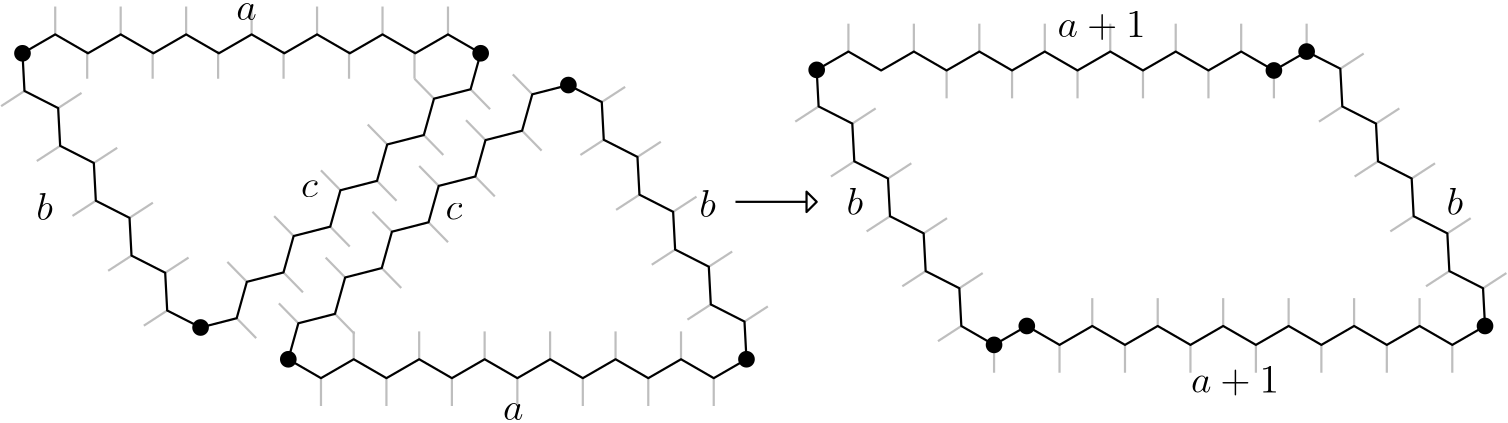 <?xml version="1.0"?>
<!DOCTYPE ipe SYSTEM "ipe.dtd">
<ipe version="70206" creator="Ipe 7.2.7">
<info created="D:20180508003208" modified="D:20180513150039"/>
<ipestyle name="basic">
<symbol name="arrow/arc(spx)">
<path stroke="sym-stroke" fill="sym-stroke" pen="sym-pen">
0 0 m
-1 0.333 l
-1 -0.333 l
h
</path>
</symbol>
<symbol name="arrow/farc(spx)">
<path stroke="sym-stroke" fill="white" pen="sym-pen">
0 0 m
-1 0.333 l
-1 -0.333 l
h
</path>
</symbol>
<symbol name="arrow/ptarc(spx)">
<path stroke="sym-stroke" fill="sym-stroke" pen="sym-pen">
0 0 m
-1 0.333 l
-0.8 0 l
-1 -0.333 l
h
</path>
</symbol>
<symbol name="arrow/fptarc(spx)">
<path stroke="sym-stroke" fill="white" pen="sym-pen">
0 0 m
-1 0.333 l
-0.8 0 l
-1 -0.333 l
h
</path>
</symbol>
<symbol name="mark/circle(sx)" transformations="translations">
<path fill="sym-stroke">
0.6 0 0 0.6 0 0 e
0.4 0 0 0.4 0 0 e
</path>
</symbol>
<symbol name="mark/disk(sx)" transformations="translations">
<path fill="sym-stroke">
0.6 0 0 0.6 0 0 e
</path>
</symbol>
<symbol name="mark/fdisk(sfx)" transformations="translations">
<group>
<path fill="sym-fill">
0.5 0 0 0.5 0 0 e
</path>
<path fill="sym-stroke" fillrule="eofill">
0.6 0 0 0.6 0 0 e
0.4 0 0 0.4 0 0 e
</path>
</group>
</symbol>
<symbol name="mark/box(sx)" transformations="translations">
<path fill="sym-stroke" fillrule="eofill">
-0.6 -0.6 m
0.6 -0.6 l
0.6 0.6 l
-0.6 0.6 l
h
-0.4 -0.4 m
0.4 -0.4 l
0.4 0.4 l
-0.4 0.4 l
h
</path>
</symbol>
<symbol name="mark/square(sx)" transformations="translations">
<path fill="sym-stroke">
-0.6 -0.6 m
0.6 -0.6 l
0.6 0.6 l
-0.6 0.6 l
h
</path>
</symbol>
<symbol name="mark/fsquare(sfx)" transformations="translations">
<group>
<path fill="sym-fill">
-0.5 -0.5 m
0.5 -0.5 l
0.5 0.5 l
-0.5 0.5 l
h
</path>
<path fill="sym-stroke" fillrule="eofill">
-0.6 -0.6 m
0.6 -0.6 l
0.6 0.6 l
-0.6 0.6 l
h
-0.4 -0.4 m
0.4 -0.4 l
0.4 0.4 l
-0.4 0.4 l
h
</path>
</group>
</symbol>
<symbol name="mark/cross(sx)" transformations="translations">
<group>
<path fill="sym-stroke">
-0.43 -0.57 m
0.57 0.43 l
0.43 0.57 l
-0.57 -0.43 l
h
</path>
<path fill="sym-stroke">
-0.43 0.57 m
0.57 -0.43 l
0.43 -0.57 l
-0.57 0.43 l
h
</path>
</group>
</symbol>
<symbol name="arrow/fnormal(spx)">
<path stroke="sym-stroke" fill="white" pen="sym-pen">
0 0 m
-1 0.333 l
-1 -0.333 l
h
</path>
</symbol>
<symbol name="arrow/pointed(spx)">
<path stroke="sym-stroke" fill="sym-stroke" pen="sym-pen">
0 0 m
-1 0.333 l
-0.8 0 l
-1 -0.333 l
h
</path>
</symbol>
<symbol name="arrow/fpointed(spx)">
<path stroke="sym-stroke" fill="white" pen="sym-pen">
0 0 m
-1 0.333 l
-0.8 0 l
-1 -0.333 l
h
</path>
</symbol>
<symbol name="arrow/linear(spx)">
<path stroke="sym-stroke" pen="sym-pen">
-1 0.333 m
0 0 l
-1 -0.333 l
</path>
</symbol>
<symbol name="arrow/fdouble(spx)">
<path stroke="sym-stroke" fill="white" pen="sym-pen">
0 0 m
-1 0.333 l
-1 -0.333 l
h
-1 0 m
-2 0.333 l
-2 -0.333 l
h
</path>
</symbol>
<symbol name="arrow/double(spx)">
<path stroke="sym-stroke" fill="sym-stroke" pen="sym-pen">
0 0 m
-1 0.333 l
-1 -0.333 l
h
-1 0 m
-2 0.333 l
-2 -0.333 l
h
</path>
</symbol>
<pen name="heavier" value="0.8"/>
<pen name="fat" value="1.2"/>
<pen name="ultrafat" value="2"/>
<symbolsize name="large" value="5"/>
<symbolsize name="small" value="2"/>
<symbolsize name="tiny" value="1.1"/>
<arrowsize name="large" value="10"/>
<arrowsize name="small" value="5"/>
<arrowsize name="tiny" value="3"/>
<color name="red" value="1 0 0"/>
<color name="green" value="0 1 0"/>
<color name="blue" value="0 0 1"/>
<color name="yellow" value="1 1 0"/>
<color name="orange" value="1 0.647 0"/>
<color name="gold" value="1 0.843 0"/>
<color name="purple" value="0.627 0.125 0.941"/>
<color name="gray" value="0.745"/>
<color name="brown" value="0.647 0.165 0.165"/>
<color name="navy" value="0 0 0.502"/>
<color name="pink" value="1 0.753 0.796"/>
<color name="seagreen" value="0.18 0.545 0.341"/>
<color name="turquoise" value="0.251 0.878 0.816"/>
<color name="violet" value="0.933 0.51 0.933"/>
<color name="darkblue" value="0 0 0.545"/>
<color name="darkcyan" value="0 0.545 0.545"/>
<color name="darkgray" value="0.663"/>
<color name="darkgreen" value="0 0.392 0"/>
<color name="darkmagenta" value="0.545 0 0.545"/>
<color name="darkorange" value="1 0.549 0"/>
<color name="darkred" value="0.545 0 0"/>
<color name="lightblue" value="0.678 0.847 0.902"/>
<color name="lightcyan" value="0.878 1 1"/>
<color name="lightgray" value="0.827"/>
<color name="lightgreen" value="0.565 0.933 0.565"/>
<color name="lightyellow" value="1 1 0.878"/>
<dashstyle name="dashed" value="[4] 0"/>
<dashstyle name="dotted" value="[1 3] 0"/>
<dashstyle name="dash dotted" value="[4 2 1 2] 0"/>
<dashstyle name="dash dot dotted" value="[4 2 1 2 1 2] 0"/>
<textsize name="large" value="\large"/>
<textsize name="Large" value="\Large"/>
<textsize name="LARGE" value="\LARGE"/>
<textsize name="huge" value="\huge"/>
<textsize name="Huge" value="\Huge"/>
<textsize name="small" value="\small"/>
<textsize name="footnote" value="\footnotesize"/>
<textsize name="tiny" value="\tiny"/>
<textstyle name="center" begin="\begin{center}" end="\end{center}"/>
<textstyle name="itemize" begin="\begin{itemize}" end="\end{itemize}"/>
<textstyle name="item" begin="\begin{itemize}\item{}" end="\end{itemize}"/>
<gridsize name="4 pts" value="4"/>
<gridsize name="8 pts (~3 mm)" value="8"/>
<gridsize name="16 pts (~6 mm)" value="16"/>
<gridsize name="32 pts (~12 mm)" value="32"/>
<gridsize name="10 pts (~3.5 mm)" value="10"/>
<gridsize name="20 pts (~7 mm)" value="20"/>
<gridsize name="14 pts (~5 mm)" value="14"/>
<gridsize name="28 pts (~10 mm)" value="28"/>
<gridsize name="56 pts (~20 mm)" value="56"/>
<anglesize name="90 deg" value="90"/>
<anglesize name="60 deg" value="60"/>
<anglesize name="45 deg" value="45"/>
<anglesize name="30 deg" value="30"/>
<anglesize name="22.5 deg" value="22.5"/>
<opacity name="10%" value="0.1"/>
<opacity name="30%" value="0.3"/>
<opacity name="50%" value="0.5"/>
<opacity name="75%" value="0.75"/>
<tiling name="falling" angle="-60" step="4" width="1"/>
<tiling name="rising" angle="30" step="4" width="1"/>
</ipestyle>
<page>
<layer name="alpha"/>
<view layers="alpha" active="alpha"/>
<group layer="alpha">
<group matrix="1 0 -0 1 204.546 7.62733">
<path matrix="0.96344 0.267923 -0.267923 0.96344 153.855 -24.9656" stroke="gray" pen="heavier">
102.431 588.986 m
112 592 l
</path>
<path matrix="0.96344 0.267923 -0.267923 0.96344 141.012 -5.20771" stroke="gray" pen="heavier">
102.431 588.986 m
112 592 l
</path>
<path matrix="0.96344 0.267923 -0.267923 0.96344 128.167 14.5506" stroke="gray" pen="heavier">
102.431 588.986 m
112 592 l
</path>
<path matrix="0.96344 0.267923 -0.267923 0.96344 115.323 34.3088" stroke="gray" pen="heavier">
102.431 588.986 m
112 592 l
</path>
<path matrix="0.96344 0.267923 -0.267923 0.96344 102.479 54.0678" stroke="gray" pen="heavier">
102.431 588.986 m
112 592 l
</path>
</group>
<group matrix="1 0 0 1 176.316 -10.7231">
<path matrix="0.96344 0.267923 -0.267923 0.96344 161.547 -5.91066" stroke="gray" pen="heavier">
102.431 588.986 m
112 592 l
</path>
<path matrix="0.96344 0.267923 -0.267923 0.96344 148.704 13.8472" stroke="gray" pen="heavier">
102.431 588.986 m
112 592 l
</path>
<path matrix="0.96344 0.267923 -0.267923 0.96344 135.859 33.6055" stroke="gray" pen="heavier">
102.431 588.986 m
112 592 l
</path>
<path matrix="0.96344 0.267923 -0.267923 0.96344 123.015 53.3637" stroke="gray" pen="heavier">
102.431 588.986 m
112 592 l
</path>
</group>
<group matrix="1 0 0 1 15.4916 3.5075">
<path matrix="0.452443 -0.891793 0.891793 0.452443 -455.427 405.481" stroke="gray" pen="heavier">
102.431 588.986 m
112 592 l
</path>
<path matrix="0.452443 -0.891793 0.891793 0.452443 -438.586 421.964" stroke="gray" pen="heavier">
102.431 588.986 m
112 592 l
</path>
<path matrix="0.452443 -0.891793 0.891793 0.452443 -421.745 438.449" stroke="gray" pen="heavier">
102.431 588.986 m
112 592 l
</path>
<path matrix="0.452443 -0.891793 0.891793 0.452443 -404.904 454.933" stroke="gray" pen="heavier">
102.431 588.986 m
112 592 l
</path>
<path matrix="0.452443 -0.891793 0.891793 0.452443 -388.062 471.417" stroke="gray" pen="heavier">
102.431 588.986 m
112 592 l
</path>
<path matrix="0.452443 -0.891793 0.891793 0.452443 -371.221 487.902" stroke="gray" pen="heavier">
102.431 588.986 m
112 592 l
</path>
</group>
<group matrix="0.19697 -0.98041 0.98041 0.19697 -425.567 560.957">
<path matrix="0.96344 0.267923 -0.267923 0.96344 153.855 -24.9656" stroke="gray" pen="heavier">
102.431 588.986 m
112 592 l
</path>
<path matrix="0.96344 0.267923 -0.267923 0.96344 141.012 -5.20771" stroke="gray" pen="heavier">
102.431 588.986 m
112 592 l
</path>
<path matrix="0.96344 0.267923 -0.267923 0.96344 128.167 14.5506" stroke="gray" pen="heavier">
102.431 588.986 m
112 592 l
</path>
<path matrix="0.96344 0.267923 -0.267923 0.96344 115.323 34.3088" stroke="gray" pen="heavier">
102.431 588.986 m
112 592 l
</path>
<path matrix="0.96344 0.267923 -0.267923 0.96344 102.479 54.0678" stroke="gray" pen="heavier">
102.431 588.986 m
112 592 l
</path>
</group>
<group matrix="0.714626 -0.699507 0.699507 0.714626 -330.56 240.374">
<path matrix="0.452443 -0.891793 0.891793 0.452443 -455.427 405.481" stroke="gray" pen="heavier">
102.431 588.986 m
112 592 l
</path>
<path matrix="0.452443 -0.891793 0.891793 0.452443 -438.586 421.964" stroke="gray" pen="heavier">
102.431 588.986 m
112 592 l
</path>
<path matrix="0.452443 -0.891793 0.891793 0.452443 -421.745 438.449" stroke="gray" pen="heavier">
102.431 588.986 m
112 592 l
</path>
<path matrix="0.452443 -0.891793 0.891793 0.452443 -404.904 454.933" stroke="gray" pen="heavier">
102.431 588.986 m
112 592 l
</path>
<path matrix="0.452443 -0.891793 0.891793 0.452443 -388.062 471.417" stroke="gray" pen="heavier">
102.431 588.986 m
112 592 l
</path>
<path matrix="0.452443 -0.891793 0.891793 0.452443 -371.221 487.902" stroke="gray" pen="heavier">
102.431 588.986 m
112 592 l
</path>
</group>
<group matrix="1 0 0 1 0.306034 -1.84767">
<group>
<path matrix="-0.300488 -0.953786 0.953786 -0.300488 -384.473 833.726" stroke="gray" pen="heavier">
102.431 588.986 m
112 592 l
</path>
<path matrix="-0.300488 -0.953786 0.953786 -0.300488 -360.908 833.725" stroke="gray" pen="heavier">
102.431 588.986 m
112 592 l
</path>
<path matrix="-0.300488 -0.953786 0.953786 -0.300488 -337.342 833.725" stroke="gray" pen="heavier">
102.431 588.986 m
112 592 l
</path>
<path matrix="-0.300488 -0.953786 0.953786 -0.300488 -313.776 833.725" stroke="gray" pen="heavier">
102.431 588.986 m
112 592 l
</path>
<path matrix="-0.300488 -0.953786 0.953786 -0.300488 -290.21 833.724" stroke="gray" pen="heavier">
102.431 588.986 m
112 592 l
</path>
<path matrix="-0.300488 -0.953786 0.953786 -0.300488 -266.643 833.724" stroke="gray" pen="heavier">
102.431 588.986 m
112 592 l
</path>
</group>
<path matrix="1 0 0 1 23.5654 -0.00091363" stroke="gray" pen="heavier">
264.345 559.046 m
264.343 549.011 l
</path>
</group>
</group>
<group>
<group matrix="1 0 0 1 52.4349 -115.63">
<group matrix="1 0 0 1 190.182 125.755">
<group>
<path matrix="-0.300488 -0.953786 0.953786 -0.300488 -384.473 833.726" stroke="gray" fill="1" pen="heavier">
102.431 588.986 m
112 592 l
</path>
<path matrix="-0.300488 -0.953786 0.953786 -0.300488 -360.908 833.725" stroke="gray" fill="1" pen="heavier">
102.431 588.986 m
112 592 l
</path>
<path matrix="-0.300488 -0.953786 0.953786 -0.300488 -337.342 833.725" stroke="gray" fill="1" pen="heavier">
102.431 588.986 m
112 592 l
</path>
<path matrix="-0.300488 -0.953786 0.953786 -0.300488 -313.776 833.725" stroke="gray" fill="1" pen="heavier">
102.431 588.986 m
112 592 l
</path>
<path matrix="-0.300488 -0.953786 0.953786 -0.300488 -290.21 833.724" stroke="gray" fill="1" pen="heavier">
102.431 588.986 m
112 592 l
</path>
<path matrix="-0.300488 -0.953786 0.953786 -0.300488 -266.643 833.724" stroke="gray" fill="1" pen="heavier">
102.431 588.986 m
112 592 l
</path>
</group>
<path matrix="1 0 0 1 23.5654 -0.00091363" stroke="gray" fill="1" pen="heavier">
264.345 559.046 m
264.343 549.011 l
</path>
</group>
<path matrix="1 0 0 1 23.5654 0" stroke="gray" fill="1" pen="heavier">
478.091 674.766 m
478.093 684.801 l
</path>
</group>
<group>
<group matrix="1 0 0 1 190.182 125.755">
<group>
<path matrix="-0.300488 -0.953786 0.953786 -0.300488 -384.473 833.726" stroke="gray" fill="1" pen="heavier">
102.431 588.986 m
112 592 l
</path>
<path matrix="-0.300488 -0.953786 0.953786 -0.300488 -360.908 833.725" stroke="gray" fill="1" pen="heavier">
102.431 588.986 m
112 592 l
</path>
<path matrix="-0.300488 -0.953786 0.953786 -0.300488 -337.342 833.725" stroke="gray" fill="1" pen="heavier">
102.431 588.986 m
112 592 l
</path>
<path matrix="-0.300488 -0.953786 0.953786 -0.300488 -313.776 833.725" stroke="gray" fill="1" pen="heavier">
102.431 588.986 m
112 592 l
</path>
<path matrix="-0.300488 -0.953786 0.953786 -0.300488 -290.21 833.724" stroke="gray" fill="1" pen="heavier">
102.431 588.986 m
112 592 l
</path>
<path matrix="-0.300488 -0.953786 0.953786 -0.300488 -266.643 833.724" stroke="gray" fill="1" pen="heavier">
102.431 588.986 m
112 592 l
</path>
</group>
<path matrix="1 0 0 1 23.5654 -0.00091363" stroke="gray" fill="1" pen="heavier">
264.345 559.046 m
264.343 549.011 l
</path>
</group>
<path matrix="1 0 0 1 23.5654 0" stroke="gray" fill="gray" pen="heavier">
478.091 674.766 m
478.093 684.801 l
</path>
</group>
<group matrix="0.714626 -0.699507 0.699507 0.714626 -64.6823 252.347">
<path matrix="0.452443 -0.891793 0.891793 0.452443 -455.427 405.481" stroke="gray" fill="1" pen="heavier">
102.431 588.986 m
112 592 l
</path>
<path matrix="0.452443 -0.891793 0.891793 0.452443 -438.586 421.964" stroke="gray" fill="1" pen="heavier">
102.431 588.986 m
112 592 l
</path>
<path matrix="0.452443 -0.891793 0.891793 0.452443 -421.745 438.449" stroke="gray" fill="1" pen="heavier">
102.431 588.986 m
112 592 l
</path>
<path matrix="0.452443 -0.891793 0.891793 0.452443 -404.904 454.933" stroke="gray" fill="1" pen="heavier">
102.431 588.986 m
112 592 l
</path>
<path matrix="0.452443 -0.891793 0.891793 0.452443 -388.062 471.417" stroke="gray" fill="1" pen="heavier">
102.431 588.986 m
112 592 l
</path>
<path matrix="0.452443 -0.891793 0.891793 0.452443 -371.221 487.902" stroke="gray" fill="1" pen="heavier">
102.431 588.986 m
112 592 l
</path>
</group>
<group matrix="0.714626 -0.699507 0.699507 0.714626 -117.119 334.303">
<path matrix="0.452443 -0.891793 0.891793 0.452443 -455.427 405.481" stroke="gray" fill="1" pen="heavier">
102.431 588.986 m
112 592 l
</path>
<path matrix="0.452443 -0.891793 0.891793 0.452443 -438.586 421.964" stroke="gray" fill="1" pen="heavier">
102.431 588.986 m
112 592 l
</path>
<path matrix="0.452443 -0.891793 0.891793 0.452443 -421.745 438.449" stroke="gray" fill="1" pen="heavier">
102.431 588.986 m
112 592 l
</path>
<path matrix="0.452443 -0.891793 0.891793 0.452443 -404.904 454.933" stroke="gray" fill="1" pen="heavier">
102.431 588.986 m
112 592 l
</path>
<path matrix="0.452443 -0.891793 0.891793 0.452443 -388.062 471.417" stroke="gray" fill="1" pen="heavier">
102.431 588.986 m
112 592 l
</path>
<path matrix="0.452443 -0.891793 0.891793 0.452443 -371.221 487.902" stroke="gray" fill="1" pen="heavier">
102.431 588.986 m
112 592 l
</path>
</group>
<group matrix="1 0 0 1 470.421 19.6297">
<path matrix="0.96344 0.267923 -0.267923 0.96344 153.855 -24.9656" stroke="gray" fill="1" pen="heavier">
102.431 588.986 m
112 592 l
</path>
<path matrix="0.96344 0.267923 -0.267923 0.96344 141.012 -5.20771" stroke="gray" fill="1" pen="heavier">
102.431 588.986 m
112 592 l
</path>
<path matrix="0.96344 0.267923 -0.267923 0.96344 128.167 14.5506" stroke="gray" fill="1" pen="heavier">
102.431 588.986 m
112 592 l
</path>
<path matrix="0.96344 0.267923 -0.267923 0.96344 115.323 34.3088" stroke="gray" fill="1" pen="heavier">
102.431 588.986 m
112 592 l
</path>
<path matrix="0.96344 0.267923 -0.267923 0.96344 102.479 54.0678" stroke="gray" fill="1" pen="heavier">
102.431 588.986 m
112 592 l
</path>
</group>
<group matrix="1 0 0 1 442.191 1.27933">
<path matrix="0.96344 0.267923 -0.267923 0.96344 161.547 -5.91066" stroke="gray" fill="1" pen="heavier">
102.431 588.986 m
112 592 l
</path>
<path matrix="0.96344 0.267923 -0.267923 0.96344 148.704 13.8472" stroke="gray" fill="1" pen="heavier">
102.431 588.986 m
112 592 l
</path>
<path matrix="0.96344 0.267923 -0.267923 0.96344 135.859 33.6055" stroke="gray" fill="1" pen="heavier">
102.431 588.986 m
112 592 l
</path>
<path matrix="0.96344 0.267923 -0.267923 0.96344 123.015 53.3637" stroke="gray" fill="1" pen="heavier">
102.431 588.986 m
112 592 l
</path>
</group>
<group matrix="1 0 0 1 274.198 0.577087">
<path matrix="0.96344 0.267923 -0.267923 0.96344 161.547 -5.91066" stroke="gray" fill="1" pen="heavier">
102.431 588.986 m
112 592 l
</path>
<path matrix="0.96344 0.267923 -0.267923 0.96344 148.704 13.8472" stroke="gray" fill="1" pen="heavier">
102.431 588.986 m
112 592 l
</path>
<path matrix="0.96344 0.267923 -0.267923 0.96344 135.859 33.6055" stroke="gray" fill="1" pen="heavier">
102.431 588.986 m
112 592 l
</path>
<path matrix="0.96344 0.267923 -0.267923 0.96344 123.015 53.3637" stroke="gray" fill="1" pen="heavier">
102.431 588.986 m
112 592 l
</path>
</group>
<group matrix="1 0 0 1 274.198 0.577087">
<path matrix="0.96344 0.267923 -0.267923 0.96344 153.855 -24.9656" stroke="gray" fill="1" pen="heavier">
102.431 588.986 m
112 592 l
</path>
<path matrix="0.96344 0.267923 -0.267923 0.96344 141.012 -5.20771" stroke="gray" fill="1" pen="heavier">
102.431 588.986 m
112 592 l
</path>
<path matrix="0.96344 0.267923 -0.267923 0.96344 128.167 14.5506" stroke="gray" fill="1" pen="heavier">
102.431 588.986 m
112 592 l
</path>
<path matrix="0.96344 0.267923 -0.267923 0.96344 115.323 34.3088" stroke="gray" fill="1" pen="heavier">
102.431 588.986 m
112 592 l
</path>
<path matrix="0.96344 0.267923 -0.267923 0.96344 102.479 54.0678" stroke="gray" fill="1" pen="heavier">
102.431 588.986 m
112 592 l
</path>
</group>
</group>
<group>
<group matrix="1 0 0 1 -11.694 6.15233">
<path matrix="0.96344 0.267923 -0.267923 0.96344 161.547 -5.91066" stroke="gray" pen="heavier">
102.431 588.986 m
112 592 l
</path>
<path matrix="0.96344 0.267923 -0.267923 0.96344 148.704 13.8472" stroke="gray" pen="heavier">
102.431 588.986 m
112 592 l
</path>
<path matrix="0.96344 0.267923 -0.267923 0.96344 135.859 33.6055" stroke="gray" pen="heavier">
102.431 588.986 m
112 592 l
</path>
<path matrix="0.96344 0.267923 -0.267923 0.96344 123.015 53.3637" stroke="gray" pen="heavier">
102.431 588.986 m
112 592 l
</path>
</group>
<group matrix="1 0 0 1 -11.694 6.15233">
<path matrix="0.96344 0.267923 -0.267923 0.96344 153.855 -24.9656" stroke="gray" pen="heavier">
102.431 588.986 m
112 592 l
</path>
<path matrix="0.96344 0.267923 -0.267923 0.96344 141.012 -5.20771" stroke="gray" pen="heavier">
102.431 588.986 m
112 592 l
</path>
<path matrix="0.96344 0.267923 -0.267923 0.96344 128.167 14.5506" stroke="gray" pen="heavier">
102.431 588.986 m
112 592 l
</path>
<path matrix="0.96344 0.267923 -0.267923 0.96344 115.323 34.3088" stroke="gray" pen="heavier">
102.431 588.986 m
112 592 l
</path>
<path matrix="0.96344 0.267923 -0.267923 0.96344 102.479 54.0678" stroke="gray" pen="heavier">
102.431 588.986 m
112 592 l
</path>
</group>
<group matrix="0.19697 -0.98041 0.98041 0.19697 -464.305 579.665">
<path matrix="0.96344 0.267923 -0.267923 0.96344 153.855 -24.9656" stroke="gray" pen="heavier">
102.431 588.986 m
112 592 l
</path>
<path matrix="0.96344 0.267923 -0.267923 0.96344 141.012 -5.20771" stroke="gray" pen="heavier">
102.431 588.986 m
112 592 l
</path>
<path matrix="0.96344 0.267923 -0.267923 0.96344 128.167 14.5506" stroke="gray" pen="heavier">
102.431 588.986 m
112 592 l
</path>
<path matrix="0.96344 0.267923 -0.267923 0.96344 115.323 34.3088" stroke="gray" pen="heavier">
102.431 588.986 m
112 592 l
</path>
<path matrix="0.96344 0.267923 -0.267923 0.96344 102.479 54.0678" stroke="gray" pen="heavier">
102.431 588.986 m
112 592 l
</path>
</group>
<group matrix="1 0 0 1 0.306034 -1.84767">
<path matrix="0.452443 -0.891793 0.891793 0.452443 -455.427 405.481" stroke="gray" pen="heavier">
102.431 588.986 m
112 592 l
</path>
<path matrix="0.452443 -0.891793 0.891793 0.452443 -438.586 421.964" stroke="gray" pen="heavier">
102.431 588.986 m
112 592 l
</path>
<path matrix="0.452443 -0.891793 0.891793 0.452443 -421.745 438.449" stroke="gray" pen="heavier">
102.431 588.986 m
112 592 l
</path>
<path matrix="0.452443 -0.891793 0.891793 0.452443 -404.904 454.933" stroke="gray" pen="heavier">
102.431 588.986 m
112 592 l
</path>
<path matrix="0.452443 -0.891793 0.891793 0.452443 -388.062 471.417" stroke="gray" pen="heavier">
102.431 588.986 m
112 592 l
</path>
<path matrix="0.452443 -0.891793 0.891793 0.452443 -371.221 487.902" stroke="gray" pen="heavier">
102.431 588.986 m
112 592 l
</path>
</group>
<group matrix="1 0 0 1 -95.3669 131.933">
<group>
<path matrix="-0.300488 -0.953786 0.953786 -0.300488 -384.473 833.726" stroke="gray" pen="heavier">
102.431 588.986 m
112 592 l
</path>
<path matrix="-0.300488 -0.953786 0.953786 -0.300488 -360.908 833.725" stroke="gray" pen="heavier">
102.431 588.986 m
112 592 l
</path>
<path matrix="-0.300488 -0.953786 0.953786 -0.300488 -337.342 833.725" stroke="gray" pen="heavier">
102.431 588.986 m
112 592 l
</path>
<path matrix="-0.300488 -0.953786 0.953786 -0.300488 -313.776 833.725" stroke="gray" pen="heavier">
102.431 588.986 m
112 592 l
</path>
<path matrix="-0.300488 -0.953786 0.953786 -0.300488 -290.21 833.724" stroke="gray" pen="heavier">
102.431 588.986 m
112 592 l
</path>
<path matrix="-0.300488 -0.953786 0.953786 -0.300488 -266.643 833.724" stroke="gray" pen="heavier">
102.431 588.986 m
112 592 l
</path>
</group>
<path matrix="1 0 0 1 23.5654 -0.00091363" stroke="gray" pen="heavier">
264.345 559.046 m
264.343 549.011 l
</path>
</group>
<group matrix="0.714626 -0.699507 0.699507 0.714626 -426.508 341.352">
<path matrix="0.452443 -0.891793 0.891793 0.452443 -455.427 405.481" stroke="gray" pen="heavier">
102.431 588.986 m
112 592 l
</path>
<path matrix="0.452443 -0.891793 0.891793 0.452443 -438.586 421.964" stroke="gray" pen="heavier">
102.431 588.986 m
112 592 l
</path>
<path matrix="0.452443 -0.891793 0.891793 0.452443 -421.745 438.449" stroke="gray" pen="heavier">
102.431 588.986 m
112 592 l
</path>
<path matrix="0.452443 -0.891793 0.891793 0.452443 -404.904 454.933" stroke="gray" pen="heavier">
102.431 588.986 m
112 592 l
</path>
<path matrix="0.452443 -0.891793 0.891793 0.452443 -388.062 471.417" stroke="gray" pen="heavier">
102.431 588.986 m
112 592 l
</path>
<path matrix="0.452443 -0.891793 0.891793 0.452443 -371.221 487.902" stroke="gray" pen="heavier">
102.431 588.986 m
112 592 l
</path>
</group>
</group>
<path matrix="0.913634 0 0 0.913634 12.8649 403.201" stroke="black" pen="heavier">
244.105 284.04 m
229.875 280.389 l
225.867 266.047 l
211.441 262.347 l
207.433 248.004 l
193.009 244.305 l
189.001 229.962 l
174.575 226.262 l
170.567 211.92 l
156.141 208.22 l
152.133 193.877 l
137.708 190.177 l
133.743 175.988 l
146.618 168.555 l
159.515 176.001 l
172.412 168.554 l
185.309 176 l
198.206 168.554 l
211.103 176 l
224 168.554 l
236.897 176 l
249.794 168.554 l
262.691 176 l
275.588 168.554 l
288.485 175.999 l
301.381 168.553 l
314.278 175.999 l
313.494 190.839 l
300.222 197.594 l
299.436 212.465 l
286.164 219.22 l
285.377 234.091 l
272.105 240.846 l
271.319 255.718 l
258.047 262.472 l
257.261 277.344 l
h
</path>
<path matrix="0.913634 0 0 0.913634 -1.32622 370.539" stroke="black" pen="heavier">
357.476 325.772 m
358.238 311.361 l
371.51 304.606 l
372.296 289.735 l
385.568 282.98 l
386.354 268.11 l
399.626 261.354 l
400.412 246.482 l
413.684 239.728 l
414.47 224.856 l
427.366 217.41 l
440.264 224.856 l
453.16 217.41 l
466.057 224.856 l
478.954 217.41 l
491.851 224.856 l
504.748 217.409 l
517.645 224.855 l
530.542 217.409 l
543.439 224.855 l
556.336 217.409 l
569.233 224.855 l
582.13 217.409 l
595.027 224.855 l
607.923 217.409 l
620.82 224.855 l
620.034 239.726 l
606.763 246.48 l
605.976 261.351 l
592.705 268.108 l
591.919 282.978 l
578.647 289.733 l
577.86 304.604 l
564.588 311.359 l
563.802 326.231 l
550.53 332.985 l
537.634 325.539 l
524.737 332.985 l
511.84 325.539 l
498.943 332.985 l
486.046 325.54 l
473.149 332.986 l
460.252 325.54 l
447.355 332.986 l
434.458 325.54 l
421.561 332.986 l
408.664 325.54 l
395.767 332.986 l
382.87 325.54 l
369.974 332.987 l
357.476 325.772 l
h
</path>
<group matrix="0.913634 0 0 0.913634 3.6768 372.157">
<path stroke="black" pen="heavier">
320 272 m
352 272 l
352 272 l
</path>
<path stroke="black" fill="white" pen="heavier">
352 272 m
348 276 l
348 268 l
352 272 l
352 272 l
h
</path>
</group>
<text matrix="1 0 0 1 43.6474 330.278" transformations="translations" pos="148 284" stroke="black" type="label" width="6.046" height="6.177" depth="0" valign="baseline" size="Large" style="math">c</text>
<text matrix="1 0 0 1 120.306 186.152" transformations="translations" pos="92 356" stroke="black" type="label" width="7.374" height="6.177" depth="0" valign="baseline" size="Large" style="math">a</text>
<text matrix="1 0 0 1 11.0166 331.229" transformations="translations" pos="272 284" stroke="black" type="label" width="5.973" height="9.963" depth="0" valign="baseline" size="Large" style="math">b</text>
<text matrix="1 0 0 1 4 332" transformations="translations" pos="408 348" stroke="black" type="label" width="31.699" height="9.251" depth="1.09" valign="baseline" size="Large" style="math">a+1</text>
<text matrix="1 0 0 1 4 352" transformations="translations" pos="332 264" stroke="black" type="label" width="5.973" height="9.963" depth="0" valign="baseline" size="Large" style="math">b</text>
<text matrix="1 0 0 1 52 204" transformations="translations" pos="408 348" stroke="black" type="label" width="31.699" height="9.251" depth="1.09" valign="baseline" size="Large" style="math">a+1</text>
<text matrix="1 0 0 1 220 352" transformations="translations" pos="332 264" stroke="black" type="label" width="5.973" height="9.963" depth="0" valign="baseline" size="Large" style="math">b</text>
<use matrix="1 0 0 1 0.306034 -1.84767" name="mark/disk(sx)" pos="134.751 565.838" size="large" stroke="black"/>
<use matrix="1 0 0 1 0.306034 -1.84767" name="mark/disk(sx)" pos="299.694 565.848" size="large" stroke="black"/>
<use matrix="1 0 0 1 0.306034 -1.84767" name="mark/disk(sx)" pos="235.582 664.558" size="large" stroke="black"/>
<use name="mark/disk(sx)" pos="325.276 668.175" size="large" stroke="black"/>
<use name="mark/disk(sx)" pos="565.876 575.974" size="large" stroke="black"/>
<use name="mark/disk(sx)" pos="389.13 569.172" size="large" stroke="black"/>
<use name="mark/disk(sx)" pos="400.914 575.975" size="large" stroke="black"/>
<use name="mark/disk(sx)" pos="489.874 667.962" size="large" stroke="black"/>
<use name="mark/disk(sx)" pos="501.657 674.765" size="large" stroke="black"/>
<path matrix="-0.913634 0 -0 -0.913634 326.498 834.941" stroke="black" pen="heavier">
244.105 284.04 m
229.875 280.389 l
225.867 266.047 l
211.441 262.347 l
207.433 248.004 l
193.009 244.305 l
189.001 229.962 l
174.575 226.262 l
170.567 211.92 l
156.141 208.22 l
152.133 193.877 l
137.708 190.177 l
133.743 175.988 l
146.618 168.555 l
159.515 176.001 l
172.412 168.554 l
185.309 176 l
198.206 168.554 l
211.103 176 l
224 168.554 l
236.897 176 l
249.794 168.554 l
262.691 176 l
275.588 168.554 l
288.485 175.999 l
301.381 168.553 l
314.278 175.999 l
313.494 190.839 l
300.222 197.594 l
299.436 212.465 l
286.164 219.22 l
285.377 234.091 l
272.105 240.846 l
271.319 255.718 l
258.047 262.472 l
257.261 277.344 l
h
</path>
<text matrix="1 0 0 1 24.306 326.152" transformations="translations" pos="92 360" stroke="black" type="label" width="7.374" height="6.177" depth="0" valign="baseline" size="Large" style="math">a</text>
<text matrix="1 0 0 1 16.306 334.152" transformations="translations" pos="28 280" stroke="black" type="label" width="5.973" height="9.963" depth="0" valign="baseline" size="Large" style="math">b</text>
<text matrix="1 0 0 1 -8.35257 338.278" transformations="translations" pos="148 284" stroke="black" type="label" width="6.046" height="6.177" depth="0" valign="baseline" size="Large" style="math">c</text>
<use matrix="1 0 0 1 -11.694 6.15233" name="mark/disk(sx)" pos="51.0569 667.99" size="large" stroke="black"/>
<use matrix="1 0 0 1 -11.694 6.15233" name="mark/disk(sx)" pos="115.169 569.28" size="large" stroke="black"/>
<use matrix="1 0 0 1 -11.694 6.15233" name="mark/disk(sx)" pos="216 668" size="large" stroke="black"/>
</page>
</ipe>
